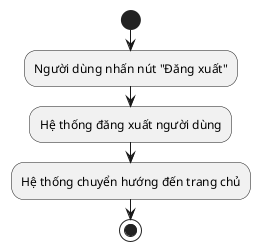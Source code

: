 @startuml logout
start
:Người dùng nhấn nút "Đăng xuất";
:Hệ thống đăng xuất người dùng;
:Hệ thống chuyển hướng đến trang chủ;
stop
@enduml